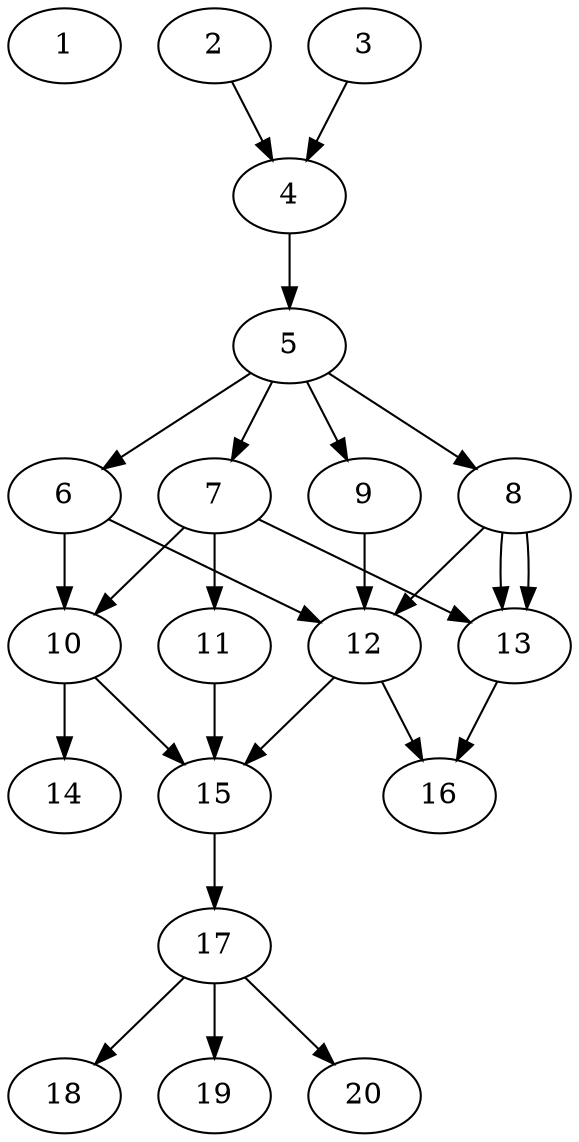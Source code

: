 // DAG automatically generated by daggen at Sat Jul 27 15:36:23 2019
// ./daggen --dot -n 20 --ccr 0.4 --fat 0.4 --regular 0.5 --density 0.7 --mindata 5242880 --maxdata 52428800 
digraph G {
  1 [size="100290560", alpha="0.01", expect_size="40116224"] 
  2 [size="94000640", alpha="0.06", expect_size="37600256"] 
  2 -> 4 [size ="37600256"]
  3 [size="13337600", alpha="0.08", expect_size="5335040"] 
  3 -> 4 [size ="5335040"]
  4 [size="48529920", alpha="0.02", expect_size="19411968"] 
  4 -> 5 [size ="19411968"]
  5 [size="60733440", alpha="0.08", expect_size="24293376"] 
  5 -> 6 [size ="24293376"]
  5 -> 7 [size ="24293376"]
  5 -> 8 [size ="24293376"]
  5 -> 9 [size ="24293376"]
  6 [size="99514880", alpha="0.04", expect_size="39805952"] 
  6 -> 10 [size ="39805952"]
  6 -> 12 [size ="39805952"]
  7 [size="60651520", alpha="0.09", expect_size="24260608"] 
  7 -> 10 [size ="24260608"]
  7 -> 11 [size ="24260608"]
  7 -> 13 [size ="24260608"]
  8 [size="78625280", alpha="0.01", expect_size="31450112"] 
  8 -> 12 [size ="31450112"]
  8 -> 13 [size ="31450112"]
  8 -> 13 [size ="31450112"]
  9 [size="95741440", alpha="0.19", expect_size="38296576"] 
  9 -> 12 [size ="38296576"]
  10 [size="79564800", alpha="0.19", expect_size="31825920"] 
  10 -> 14 [size ="31825920"]
  10 -> 15 [size ="31825920"]
  11 [size="43202560", alpha="0.05", expect_size="17281024"] 
  11 -> 15 [size ="17281024"]
  12 [size="51898880", alpha="0.03", expect_size="20759552"] 
  12 -> 15 [size ="20759552"]
  12 -> 16 [size ="20759552"]
  13 [size="88358400", alpha="0.02", expect_size="35343360"] 
  13 -> 16 [size ="35343360"]
  14 [size="19681280", alpha="0.06", expect_size="7872512"] 
  15 [size="32422400", alpha="0.12", expect_size="12968960"] 
  15 -> 17 [size ="12968960"]
  16 [size="81103360", alpha="0.06", expect_size="32441344"] 
  17 [size="104826880", alpha="0.15", expect_size="41930752"] 
  17 -> 18 [size ="41930752"]
  17 -> 19 [size ="41930752"]
  17 -> 20 [size ="41930752"]
  18 [size="37934080", alpha="0.10", expect_size="15173632"] 
  19 [size="46676480", alpha="0.07", expect_size="18670592"] 
  20 [size="39424000", alpha="0.16", expect_size="15769600"] 
}

